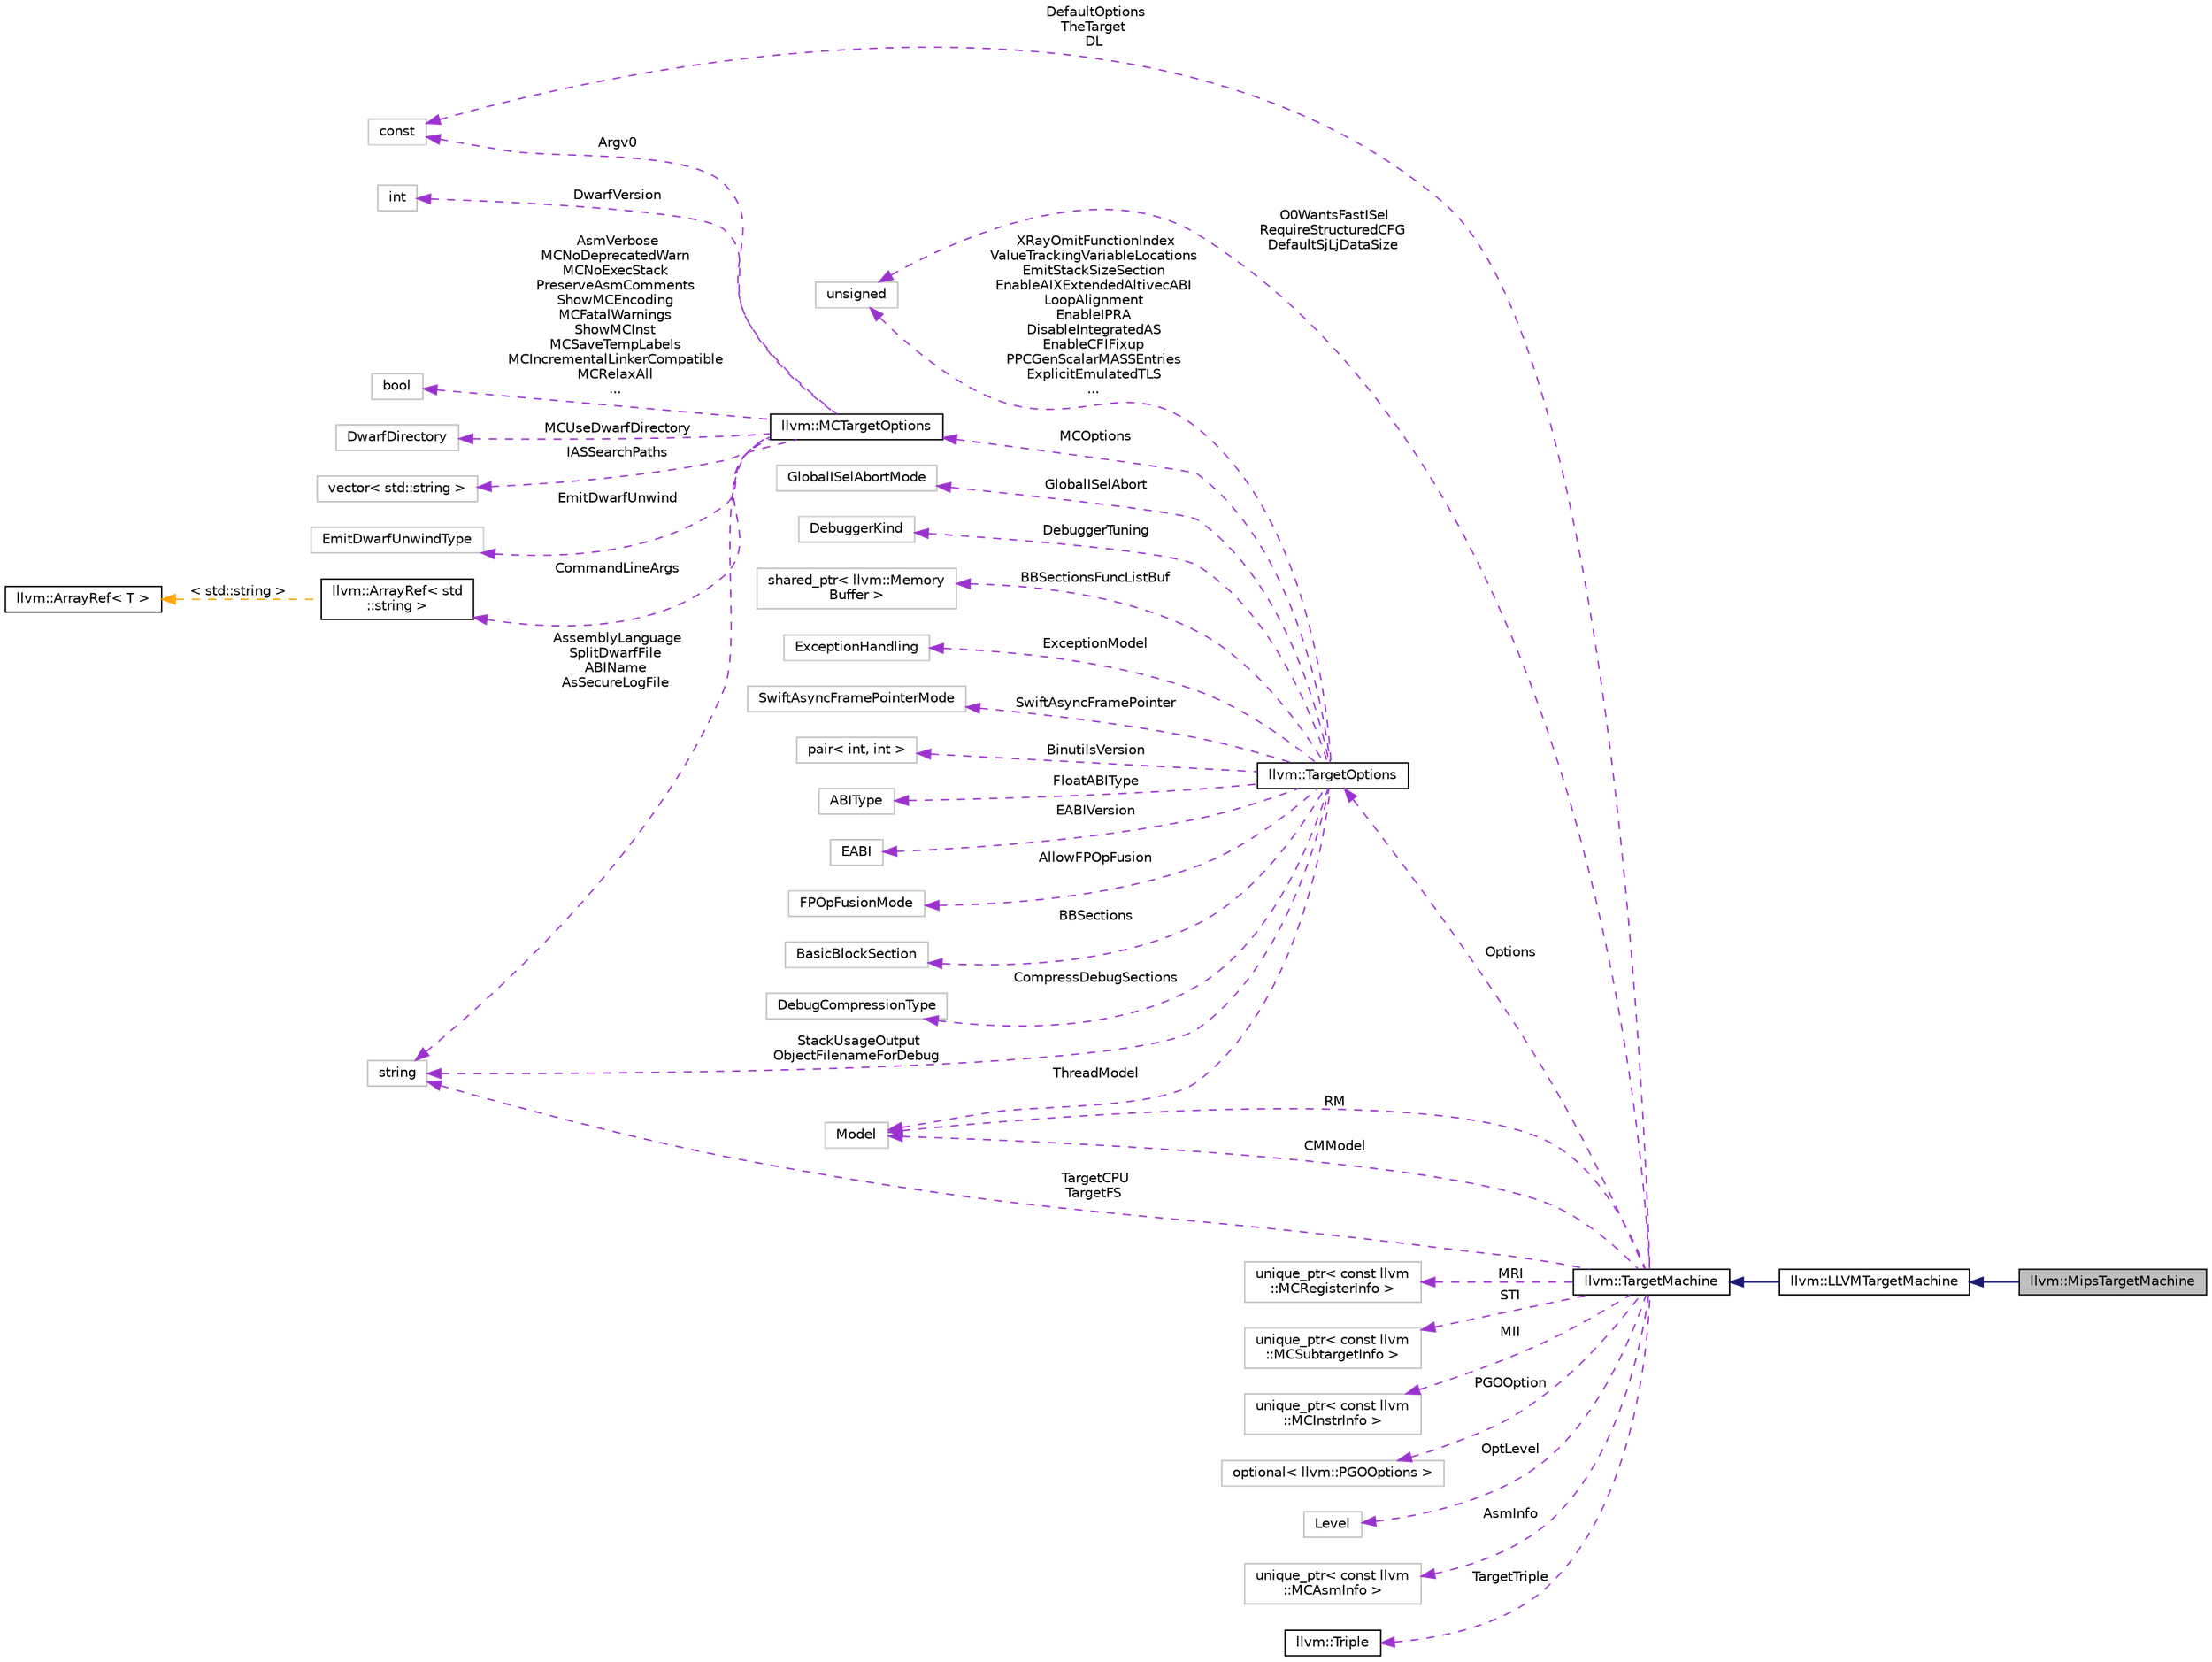 digraph "llvm::MipsTargetMachine"
{
 // LATEX_PDF_SIZE
  bgcolor="transparent";
  edge [fontname="Helvetica",fontsize="10",labelfontname="Helvetica",labelfontsize="10"];
  node [fontname="Helvetica",fontsize="10",shape=record];
  rankdir="LR";
  Node1 [label="llvm::MipsTargetMachine",height=0.2,width=0.4,color="black", fillcolor="grey75", style="filled", fontcolor="black",tooltip=" "];
  Node2 -> Node1 [dir="back",color="midnightblue",fontsize="10",style="solid",fontname="Helvetica"];
  Node2 [label="llvm::LLVMTargetMachine",height=0.2,width=0.4,color="black",URL="$classllvm_1_1LLVMTargetMachine.html",tooltip="This class describes a target machine that is implemented with the LLVM target-independent code gener..."];
  Node3 -> Node2 [dir="back",color="midnightblue",fontsize="10",style="solid",fontname="Helvetica"];
  Node3 [label="llvm::TargetMachine",height=0.2,width=0.4,color="black",URL="$classllvm_1_1TargetMachine.html",tooltip="Primary interface to the complete machine description for the target machine."];
  Node4 -> Node3 [dir="back",color="darkorchid3",fontsize="10",style="dashed",label=" Options" ,fontname="Helvetica"];
  Node4 [label="llvm::TargetOptions",height=0.2,width=0.4,color="black",URL="$classllvm_1_1TargetOptions.html",tooltip=" "];
  Node5 -> Node4 [dir="back",color="darkorchid3",fontsize="10",style="dashed",label=" SwiftAsyncFramePointer" ,fontname="Helvetica"];
  Node5 [label="SwiftAsyncFramePointerMode",height=0.2,width=0.4,color="grey75",tooltip=" "];
  Node6 -> Node4 [dir="back",color="darkorchid3",fontsize="10",style="dashed",label=" BinutilsVersion" ,fontname="Helvetica"];
  Node6 [label="pair\< int, int \>",height=0.2,width=0.4,color="grey75",tooltip=" "];
  Node7 -> Node4 [dir="back",color="darkorchid3",fontsize="10",style="dashed",label=" FloatABIType" ,fontname="Helvetica"];
  Node7 [label="ABIType",height=0.2,width=0.4,color="grey75",tooltip=" "];
  Node8 -> Node4 [dir="back",color="darkorchid3",fontsize="10",style="dashed",label=" EABIVersion" ,fontname="Helvetica"];
  Node8 [label="EABI",height=0.2,width=0.4,color="grey75",tooltip=" "];
  Node9 -> Node4 [dir="back",color="darkorchid3",fontsize="10",style="dashed",label=" ThreadModel" ,fontname="Helvetica"];
  Node9 [label="Model",height=0.2,width=0.4,color="grey75",tooltip=" "];
  Node10 -> Node4 [dir="back",color="darkorchid3",fontsize="10",style="dashed",label=" AllowFPOpFusion" ,fontname="Helvetica"];
  Node10 [label="FPOpFusionMode",height=0.2,width=0.4,color="grey75",tooltip=" "];
  Node11 -> Node4 [dir="back",color="darkorchid3",fontsize="10",style="dashed",label=" BBSections" ,fontname="Helvetica"];
  Node11 [label="BasicBlockSection",height=0.2,width=0.4,color="grey75",tooltip=" "];
  Node12 -> Node4 [dir="back",color="darkorchid3",fontsize="10",style="dashed",label=" CompressDebugSections" ,fontname="Helvetica"];
  Node12 [label="DebugCompressionType",height=0.2,width=0.4,color="grey75",tooltip=" "];
  Node13 -> Node4 [dir="back",color="darkorchid3",fontsize="10",style="dashed",label=" MCOptions" ,fontname="Helvetica"];
  Node13 [label="llvm::MCTargetOptions",height=0.2,width=0.4,color="black",URL="$classllvm_1_1MCTargetOptions.html",tooltip=" "];
  Node14 -> Node13 [dir="back",color="darkorchid3",fontsize="10",style="dashed",label=" MCUseDwarfDirectory" ,fontname="Helvetica"];
  Node14 [label="DwarfDirectory",height=0.2,width=0.4,color="grey75",tooltip=" "];
  Node15 -> Node13 [dir="back",color="darkorchid3",fontsize="10",style="dashed",label=" IASSearchPaths" ,fontname="Helvetica"];
  Node15 [label="vector\< std::string \>",height=0.2,width=0.4,color="grey75",tooltip=" "];
  Node16 -> Node13 [dir="back",color="darkorchid3",fontsize="10",style="dashed",label=" EmitDwarfUnwind" ,fontname="Helvetica"];
  Node16 [label="EmitDwarfUnwindType",height=0.2,width=0.4,color="grey75",tooltip=" "];
  Node17 -> Node13 [dir="back",color="darkorchid3",fontsize="10",style="dashed",label=" CommandLineArgs" ,fontname="Helvetica"];
  Node17 [label="llvm::ArrayRef\< std\l::string \>",height=0.2,width=0.4,color="black",URL="$classllvm_1_1ArrayRef.html",tooltip=" "];
  Node18 -> Node17 [dir="back",color="orange",fontsize="10",style="dashed",label=" \< std::string \>" ,fontname="Helvetica"];
  Node18 [label="llvm::ArrayRef\< T \>",height=0.2,width=0.4,color="black",URL="$classllvm_1_1ArrayRef.html",tooltip="ArrayRef - Represent a constant reference to an array (0 or more elements consecutively in memory),..."];
  Node19 -> Node13 [dir="back",color="darkorchid3",fontsize="10",style="dashed",label=" DwarfVersion" ,fontname="Helvetica"];
  Node19 [label="int",height=0.2,width=0.4,color="grey75",tooltip=" "];
  Node20 -> Node13 [dir="back",color="darkorchid3",fontsize="10",style="dashed",label=" AssemblyLanguage\nSplitDwarfFile\nABIName\nAsSecureLogFile" ,fontname="Helvetica"];
  Node20 [label="string",height=0.2,width=0.4,color="grey75",tooltip=" "];
  Node21 -> Node13 [dir="back",color="darkorchid3",fontsize="10",style="dashed",label=" AsmVerbose\nMCNoDeprecatedWarn\nMCNoExecStack\nPreserveAsmComments\nShowMCEncoding\nMCFatalWarnings\nShowMCInst\nMCSaveTempLabels\nMCIncrementalLinkerCompatible\nMCRelaxAll\n..." ,fontname="Helvetica"];
  Node21 [label="bool",height=0.2,width=0.4,color="grey75",tooltip=" "];
  Node22 -> Node13 [dir="back",color="darkorchid3",fontsize="10",style="dashed",label=" Argv0" ,fontname="Helvetica"];
  Node22 [label="const",height=0.2,width=0.4,color="grey75",tooltip=" "];
  Node23 -> Node4 [dir="back",color="darkorchid3",fontsize="10",style="dashed",label=" GlobalISelAbort" ,fontname="Helvetica"];
  Node23 [label="GlobalISelAbortMode",height=0.2,width=0.4,color="grey75",tooltip=" "];
  Node24 -> Node4 [dir="back",color="darkorchid3",fontsize="10",style="dashed",label=" DebuggerTuning" ,fontname="Helvetica"];
  Node24 [label="DebuggerKind",height=0.2,width=0.4,color="grey75",tooltip=" "];
  Node20 -> Node4 [dir="back",color="darkorchid3",fontsize="10",style="dashed",label=" StackUsageOutput\nObjectFilenameForDebug" ,fontname="Helvetica"];
  Node25 -> Node4 [dir="back",color="darkorchid3",fontsize="10",style="dashed",label=" BBSectionsFuncListBuf" ,fontname="Helvetica"];
  Node25 [label="shared_ptr\< llvm::Memory\lBuffer \>",height=0.2,width=0.4,color="grey75",tooltip=" "];
  Node26 -> Node4 [dir="back",color="darkorchid3",fontsize="10",style="dashed",label=" XRayOmitFunctionIndex\nValueTrackingVariableLocations\nEmitStackSizeSection\nEnableAIXExtendedAltivecABI\nLoopAlignment\nEnableIPRA\nDisableIntegratedAS\nEnableCFIFixup\nPPCGenScalarMASSEntries\nExplicitEmulatedTLS\n..." ,fontname="Helvetica"];
  Node26 [label="unsigned",height=0.2,width=0.4,color="grey75",tooltip=" "];
  Node27 -> Node4 [dir="back",color="darkorchid3",fontsize="10",style="dashed",label=" ExceptionModel" ,fontname="Helvetica"];
  Node27 [label="ExceptionHandling",height=0.2,width=0.4,color="grey75",tooltip=" "];
  Node28 -> Node3 [dir="back",color="darkorchid3",fontsize="10",style="dashed",label=" MRI" ,fontname="Helvetica"];
  Node28 [label="unique_ptr\< const llvm\l::MCRegisterInfo \>",height=0.2,width=0.4,color="grey75",tooltip=" "];
  Node29 -> Node3 [dir="back",color="darkorchid3",fontsize="10",style="dashed",label=" STI" ,fontname="Helvetica"];
  Node29 [label="unique_ptr\< const llvm\l::MCSubtargetInfo \>",height=0.2,width=0.4,color="grey75",tooltip=" "];
  Node30 -> Node3 [dir="back",color="darkorchid3",fontsize="10",style="dashed",label=" MII" ,fontname="Helvetica"];
  Node30 [label="unique_ptr\< const llvm\l::MCInstrInfo \>",height=0.2,width=0.4,color="grey75",tooltip=" "];
  Node9 -> Node3 [dir="back",color="darkorchid3",fontsize="10",style="dashed",label=" RM" ,fontname="Helvetica"];
  Node31 -> Node3 [dir="back",color="darkorchid3",fontsize="10",style="dashed",label=" PGOOption" ,fontname="Helvetica"];
  Node31 [label="optional\< llvm::PGOOptions \>",height=0.2,width=0.4,color="grey75",tooltip=" "];
  Node32 -> Node3 [dir="back",color="darkorchid3",fontsize="10",style="dashed",label=" OptLevel" ,fontname="Helvetica"];
  Node32 [label="Level",height=0.2,width=0.4,color="grey75",tooltip=" "];
  Node20 -> Node3 [dir="back",color="darkorchid3",fontsize="10",style="dashed",label=" TargetCPU\nTargetFS" ,fontname="Helvetica"];
  Node33 -> Node3 [dir="back",color="darkorchid3",fontsize="10",style="dashed",label=" AsmInfo" ,fontname="Helvetica"];
  Node33 [label="unique_ptr\< const llvm\l::MCAsmInfo \>",height=0.2,width=0.4,color="grey75",tooltip=" "];
  Node9 -> Node3 [dir="back",color="darkorchid3",fontsize="10",style="dashed",label=" CMModel" ,fontname="Helvetica"];
  Node34 -> Node3 [dir="back",color="darkorchid3",fontsize="10",style="dashed",label=" TargetTriple" ,fontname="Helvetica"];
  Node34 [label="llvm::Triple",height=0.2,width=0.4,color="black",URL="$classllvm_1_1Triple.html",tooltip="Triple - Helper class for working with autoconf configuration names."];
  Node26 -> Node3 [dir="back",color="darkorchid3",fontsize="10",style="dashed",label=" O0WantsFastISel\nRequireStructuredCFG\nDefaultSjLjDataSize" ,fontname="Helvetica"];
  Node22 -> Node3 [dir="back",color="darkorchid3",fontsize="10",style="dashed",label=" DefaultOptions\nTheTarget\nDL" ,fontname="Helvetica"];
}
